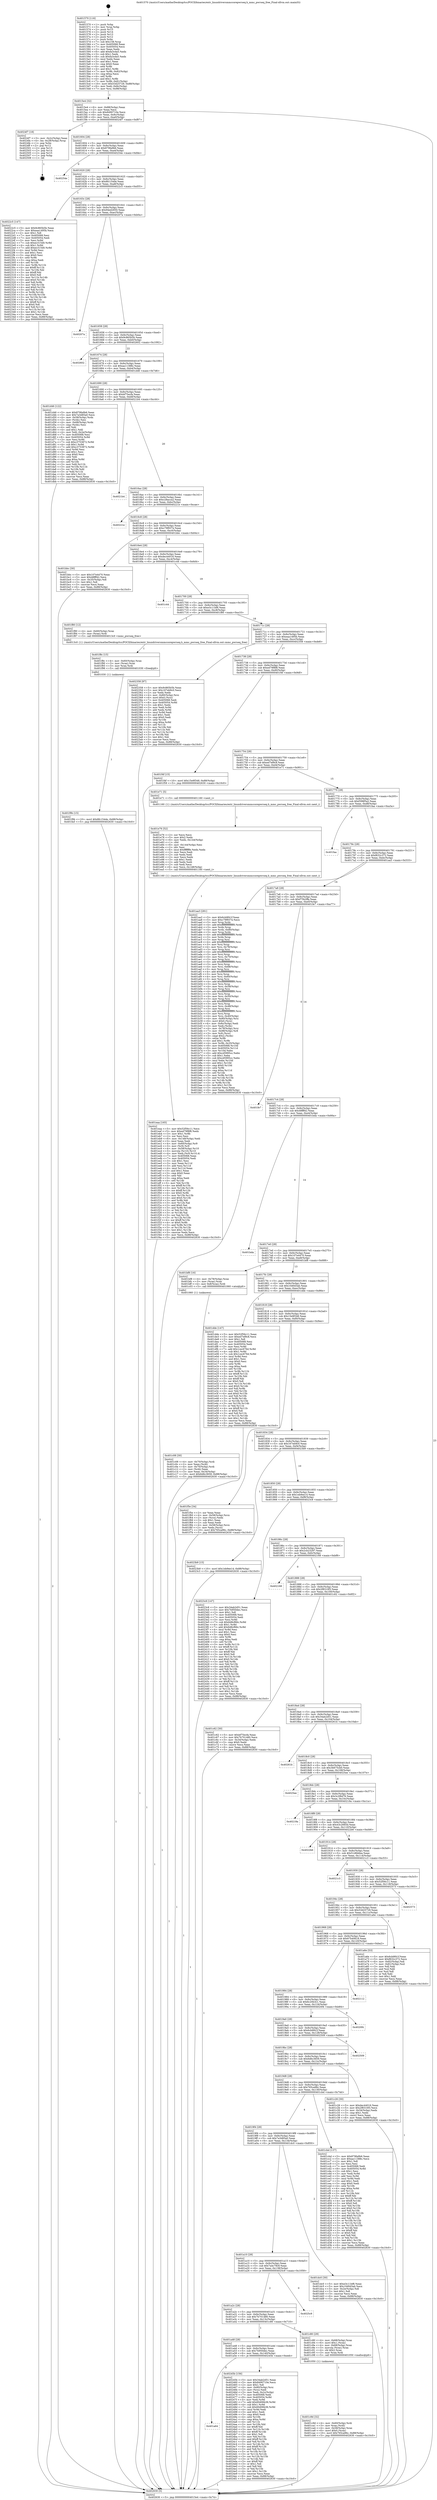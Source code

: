 digraph "0x401570" {
  label = "0x401570 (/mnt/c/Users/mathe/Desktop/tcc/POCII/binaries/extr_linuxdriversmmccorepwrseq.h_mmc_pwrseq_free_Final-ollvm.out::main(0))"
  labelloc = "t"
  node[shape=record]

  Entry [label="",width=0.3,height=0.3,shape=circle,fillcolor=black,style=filled]
  "0x4015e4" [label="{
     0x4015e4 [32]\l
     | [instrs]\l
     &nbsp;&nbsp;0x4015e4 \<+6\>: mov -0x88(%rbp),%eax\l
     &nbsp;&nbsp;0x4015ea \<+2\>: mov %eax,%ecx\l
     &nbsp;&nbsp;0x4015ec \<+6\>: sub $0x8490710e,%ecx\l
     &nbsp;&nbsp;0x4015f2 \<+6\>: mov %eax,-0x9c(%rbp)\l
     &nbsp;&nbsp;0x4015f8 \<+6\>: mov %ecx,-0xa0(%rbp)\l
     &nbsp;&nbsp;0x4015fe \<+6\>: je 00000000004024f7 \<main+0xf87\>\l
  }"]
  "0x4024f7" [label="{
     0x4024f7 [18]\l
     | [instrs]\l
     &nbsp;&nbsp;0x4024f7 \<+3\>: mov -0x2c(%rbp),%eax\l
     &nbsp;&nbsp;0x4024fa \<+4\>: lea -0x28(%rbp),%rsp\l
     &nbsp;&nbsp;0x4024fe \<+1\>: pop %rbx\l
     &nbsp;&nbsp;0x4024ff \<+2\>: pop %r12\l
     &nbsp;&nbsp;0x402501 \<+2\>: pop %r13\l
     &nbsp;&nbsp;0x402503 \<+2\>: pop %r14\l
     &nbsp;&nbsp;0x402505 \<+2\>: pop %r15\l
     &nbsp;&nbsp;0x402507 \<+1\>: pop %rbp\l
     &nbsp;&nbsp;0x402508 \<+1\>: ret\l
  }"]
  "0x401604" [label="{
     0x401604 [28]\l
     | [instrs]\l
     &nbsp;&nbsp;0x401604 \<+5\>: jmp 0000000000401609 \<main+0x99\>\l
     &nbsp;&nbsp;0x401609 \<+6\>: mov -0x9c(%rbp),%eax\l
     &nbsp;&nbsp;0x40160f \<+5\>: sub $0x879fa9b6,%eax\l
     &nbsp;&nbsp;0x401614 \<+6\>: mov %eax,-0xa4(%rbp)\l
     &nbsp;&nbsp;0x40161a \<+6\>: je 000000000040254e \<main+0xfde\>\l
  }"]
  Exit [label="",width=0.3,height=0.3,shape=circle,fillcolor=black,style=filled,peripheries=2]
  "0x40254e" [label="{
     0x40254e\l
  }", style=dashed]
  "0x401620" [label="{
     0x401620 [28]\l
     | [instrs]\l
     &nbsp;&nbsp;0x401620 \<+5\>: jmp 0000000000401625 \<main+0xb5\>\l
     &nbsp;&nbsp;0x401625 \<+6\>: mov -0x9c(%rbp),%eax\l
     &nbsp;&nbsp;0x40162b \<+5\>: sub $0x8fc154de,%eax\l
     &nbsp;&nbsp;0x401630 \<+6\>: mov %eax,-0xa8(%rbp)\l
     &nbsp;&nbsp;0x401636 \<+6\>: je 00000000004022c5 \<main+0xd55\>\l
  }"]
  "0x401a64" [label="{
     0x401a64\l
  }", style=dashed]
  "0x4022c5" [label="{
     0x4022c5 [147]\l
     | [instrs]\l
     &nbsp;&nbsp;0x4022c5 \<+5\>: mov $0x9c865b5b,%eax\l
     &nbsp;&nbsp;0x4022ca \<+5\>: mov $0xeaa1495b,%ecx\l
     &nbsp;&nbsp;0x4022cf \<+2\>: mov $0x1,%dl\l
     &nbsp;&nbsp;0x4022d1 \<+7\>: mov 0x405068,%esi\l
     &nbsp;&nbsp;0x4022d8 \<+7\>: mov 0x405054,%edi\l
     &nbsp;&nbsp;0x4022df \<+3\>: mov %esi,%r8d\l
     &nbsp;&nbsp;0x4022e2 \<+7\>: sub $0xec315d0,%r8d\l
     &nbsp;&nbsp;0x4022e9 \<+4\>: sub $0x1,%r8d\l
     &nbsp;&nbsp;0x4022ed \<+7\>: add $0xec315d0,%r8d\l
     &nbsp;&nbsp;0x4022f4 \<+4\>: imul %r8d,%esi\l
     &nbsp;&nbsp;0x4022f8 \<+3\>: and $0x1,%esi\l
     &nbsp;&nbsp;0x4022fb \<+3\>: cmp $0x0,%esi\l
     &nbsp;&nbsp;0x4022fe \<+4\>: sete %r9b\l
     &nbsp;&nbsp;0x402302 \<+3\>: cmp $0xa,%edi\l
     &nbsp;&nbsp;0x402305 \<+4\>: setl %r10b\l
     &nbsp;&nbsp;0x402309 \<+3\>: mov %r9b,%r11b\l
     &nbsp;&nbsp;0x40230c \<+4\>: xor $0xff,%r11b\l
     &nbsp;&nbsp;0x402310 \<+3\>: mov %r10b,%bl\l
     &nbsp;&nbsp;0x402313 \<+3\>: xor $0xff,%bl\l
     &nbsp;&nbsp;0x402316 \<+3\>: xor $0x0,%dl\l
     &nbsp;&nbsp;0x402319 \<+3\>: mov %r11b,%r14b\l
     &nbsp;&nbsp;0x40231c \<+4\>: and $0x0,%r14b\l
     &nbsp;&nbsp;0x402320 \<+3\>: and %dl,%r9b\l
     &nbsp;&nbsp;0x402323 \<+3\>: mov %bl,%r15b\l
     &nbsp;&nbsp;0x402326 \<+4\>: and $0x0,%r15b\l
     &nbsp;&nbsp;0x40232a \<+3\>: and %dl,%r10b\l
     &nbsp;&nbsp;0x40232d \<+3\>: or %r9b,%r14b\l
     &nbsp;&nbsp;0x402330 \<+3\>: or %r10b,%r15b\l
     &nbsp;&nbsp;0x402333 \<+3\>: xor %r15b,%r14b\l
     &nbsp;&nbsp;0x402336 \<+3\>: or %bl,%r11b\l
     &nbsp;&nbsp;0x402339 \<+4\>: xor $0xff,%r11b\l
     &nbsp;&nbsp;0x40233d \<+3\>: or $0x0,%dl\l
     &nbsp;&nbsp;0x402340 \<+3\>: and %dl,%r11b\l
     &nbsp;&nbsp;0x402343 \<+3\>: or %r11b,%r14b\l
     &nbsp;&nbsp;0x402346 \<+4\>: test $0x1,%r14b\l
     &nbsp;&nbsp;0x40234a \<+3\>: cmovne %ecx,%eax\l
     &nbsp;&nbsp;0x40234d \<+6\>: mov %eax,-0x88(%rbp)\l
     &nbsp;&nbsp;0x402353 \<+5\>: jmp 0000000000402630 \<main+0x10c0\>\l
  }"]
  "0x40163c" [label="{
     0x40163c [28]\l
     | [instrs]\l
     &nbsp;&nbsp;0x40163c \<+5\>: jmp 0000000000401641 \<main+0xd1\>\l
     &nbsp;&nbsp;0x401641 \<+6\>: mov -0x9c(%rbp),%eax\l
     &nbsp;&nbsp;0x401647 \<+5\>: sub $0x94ed2650,%eax\l
     &nbsp;&nbsp;0x40164c \<+6\>: mov %eax,-0xac(%rbp)\l
     &nbsp;&nbsp;0x401652 \<+6\>: je 000000000040207a \<main+0xb0a\>\l
  }"]
  "0x40245b" [label="{
     0x40245b [156]\l
     | [instrs]\l
     &nbsp;&nbsp;0x40245b \<+5\>: mov $0x34ab2d51,%eax\l
     &nbsp;&nbsp;0x402460 \<+5\>: mov $0x8490710e,%ecx\l
     &nbsp;&nbsp;0x402465 \<+2\>: mov $0x1,%dl\l
     &nbsp;&nbsp;0x402467 \<+4\>: mov -0x80(%rbp),%rsi\l
     &nbsp;&nbsp;0x40246b \<+2\>: mov (%rsi),%edi\l
     &nbsp;&nbsp;0x40246d \<+3\>: mov %edi,-0x2c(%rbp)\l
     &nbsp;&nbsp;0x402470 \<+7\>: mov 0x405068,%edi\l
     &nbsp;&nbsp;0x402477 \<+8\>: mov 0x405054,%r8d\l
     &nbsp;&nbsp;0x40247f \<+3\>: mov %edi,%r9d\l
     &nbsp;&nbsp;0x402482 \<+7\>: add $0x60d06b36,%r9d\l
     &nbsp;&nbsp;0x402489 \<+4\>: sub $0x1,%r9d\l
     &nbsp;&nbsp;0x40248d \<+7\>: sub $0x60d06b36,%r9d\l
     &nbsp;&nbsp;0x402494 \<+4\>: imul %r9d,%edi\l
     &nbsp;&nbsp;0x402498 \<+3\>: and $0x1,%edi\l
     &nbsp;&nbsp;0x40249b \<+3\>: cmp $0x0,%edi\l
     &nbsp;&nbsp;0x40249e \<+4\>: sete %r10b\l
     &nbsp;&nbsp;0x4024a2 \<+4\>: cmp $0xa,%r8d\l
     &nbsp;&nbsp;0x4024a6 \<+4\>: setl %r11b\l
     &nbsp;&nbsp;0x4024aa \<+3\>: mov %r10b,%bl\l
     &nbsp;&nbsp;0x4024ad \<+3\>: xor $0xff,%bl\l
     &nbsp;&nbsp;0x4024b0 \<+3\>: mov %r11b,%r14b\l
     &nbsp;&nbsp;0x4024b3 \<+4\>: xor $0xff,%r14b\l
     &nbsp;&nbsp;0x4024b7 \<+3\>: xor $0x1,%dl\l
     &nbsp;&nbsp;0x4024ba \<+3\>: mov %bl,%r15b\l
     &nbsp;&nbsp;0x4024bd \<+4\>: and $0xff,%r15b\l
     &nbsp;&nbsp;0x4024c1 \<+3\>: and %dl,%r10b\l
     &nbsp;&nbsp;0x4024c4 \<+3\>: mov %r14b,%r12b\l
     &nbsp;&nbsp;0x4024c7 \<+4\>: and $0xff,%r12b\l
     &nbsp;&nbsp;0x4024cb \<+3\>: and %dl,%r11b\l
     &nbsp;&nbsp;0x4024ce \<+3\>: or %r10b,%r15b\l
     &nbsp;&nbsp;0x4024d1 \<+3\>: or %r11b,%r12b\l
     &nbsp;&nbsp;0x4024d4 \<+3\>: xor %r12b,%r15b\l
     &nbsp;&nbsp;0x4024d7 \<+3\>: or %r14b,%bl\l
     &nbsp;&nbsp;0x4024da \<+3\>: xor $0xff,%bl\l
     &nbsp;&nbsp;0x4024dd \<+3\>: or $0x1,%dl\l
     &nbsp;&nbsp;0x4024e0 \<+2\>: and %dl,%bl\l
     &nbsp;&nbsp;0x4024e2 \<+3\>: or %bl,%r15b\l
     &nbsp;&nbsp;0x4024e5 \<+4\>: test $0x1,%r15b\l
     &nbsp;&nbsp;0x4024e9 \<+3\>: cmovne %ecx,%eax\l
     &nbsp;&nbsp;0x4024ec \<+6\>: mov %eax,-0x88(%rbp)\l
     &nbsp;&nbsp;0x4024f2 \<+5\>: jmp 0000000000402630 \<main+0x10c0\>\l
  }"]
  "0x40207a" [label="{
     0x40207a\l
  }", style=dashed]
  "0x401658" [label="{
     0x401658 [28]\l
     | [instrs]\l
     &nbsp;&nbsp;0x401658 \<+5\>: jmp 000000000040165d \<main+0xed\>\l
     &nbsp;&nbsp;0x40165d \<+6\>: mov -0x9c(%rbp),%eax\l
     &nbsp;&nbsp;0x401663 \<+5\>: sub $0x9c865b5b,%eax\l
     &nbsp;&nbsp;0x401668 \<+6\>: mov %eax,-0xb0(%rbp)\l
     &nbsp;&nbsp;0x40166e \<+6\>: je 0000000000402602 \<main+0x1092\>\l
  }"]
  "0x401f9b" [label="{
     0x401f9b [15]\l
     | [instrs]\l
     &nbsp;&nbsp;0x401f9b \<+10\>: movl $0x8fc154de,-0x88(%rbp)\l
     &nbsp;&nbsp;0x401fa5 \<+5\>: jmp 0000000000402630 \<main+0x10c0\>\l
  }"]
  "0x402602" [label="{
     0x402602\l
  }", style=dashed]
  "0x401674" [label="{
     0x401674 [28]\l
     | [instrs]\l
     &nbsp;&nbsp;0x401674 \<+5\>: jmp 0000000000401679 \<main+0x109\>\l
     &nbsp;&nbsp;0x401679 \<+6\>: mov -0x9c(%rbp),%eax\l
     &nbsp;&nbsp;0x40167f \<+5\>: sub $0xaa11388c,%eax\l
     &nbsp;&nbsp;0x401684 \<+6\>: mov %eax,-0xb4(%rbp)\l
     &nbsp;&nbsp;0x40168a \<+6\>: je 0000000000401d46 \<main+0x7d6\>\l
  }"]
  "0x401f8c" [label="{
     0x401f8c [15]\l
     | [instrs]\l
     &nbsp;&nbsp;0x401f8c \<+4\>: mov -0x60(%rbp),%rax\l
     &nbsp;&nbsp;0x401f90 \<+3\>: mov (%rax),%rax\l
     &nbsp;&nbsp;0x401f93 \<+3\>: mov %rax,%rdi\l
     &nbsp;&nbsp;0x401f96 \<+5\>: call 0000000000401030 \<free@plt\>\l
     | [calls]\l
     &nbsp;&nbsp;0x401030 \{1\} (unknown)\l
  }"]
  "0x401d46" [label="{
     0x401d46 [122]\l
     | [instrs]\l
     &nbsp;&nbsp;0x401d46 \<+5\>: mov $0x879fa9b6,%eax\l
     &nbsp;&nbsp;0x401d4b \<+5\>: mov $0x7a3d85a0,%ecx\l
     &nbsp;&nbsp;0x401d50 \<+4\>: mov -0x58(%rbp),%rdx\l
     &nbsp;&nbsp;0x401d54 \<+2\>: mov (%rdx),%esi\l
     &nbsp;&nbsp;0x401d56 \<+4\>: mov -0x68(%rbp),%rdx\l
     &nbsp;&nbsp;0x401d5a \<+2\>: cmp (%rdx),%esi\l
     &nbsp;&nbsp;0x401d5c \<+4\>: setl %dil\l
     &nbsp;&nbsp;0x401d60 \<+4\>: and $0x1,%dil\l
     &nbsp;&nbsp;0x401d64 \<+4\>: mov %dil,-0x2e(%rbp)\l
     &nbsp;&nbsp;0x401d68 \<+7\>: mov 0x405068,%esi\l
     &nbsp;&nbsp;0x401d6f \<+8\>: mov 0x405054,%r8d\l
     &nbsp;&nbsp;0x401d77 \<+3\>: mov %esi,%r9d\l
     &nbsp;&nbsp;0x401d7a \<+7\>: sub $0xc3753872,%r9d\l
     &nbsp;&nbsp;0x401d81 \<+4\>: sub $0x1,%r9d\l
     &nbsp;&nbsp;0x401d85 \<+7\>: add $0xc3753872,%r9d\l
     &nbsp;&nbsp;0x401d8c \<+4\>: imul %r9d,%esi\l
     &nbsp;&nbsp;0x401d90 \<+3\>: and $0x1,%esi\l
     &nbsp;&nbsp;0x401d93 \<+3\>: cmp $0x0,%esi\l
     &nbsp;&nbsp;0x401d96 \<+4\>: sete %dil\l
     &nbsp;&nbsp;0x401d9a \<+4\>: cmp $0xa,%r8d\l
     &nbsp;&nbsp;0x401d9e \<+4\>: setl %r10b\l
     &nbsp;&nbsp;0x401da2 \<+3\>: mov %dil,%r11b\l
     &nbsp;&nbsp;0x401da5 \<+3\>: and %r10b,%r11b\l
     &nbsp;&nbsp;0x401da8 \<+3\>: xor %r10b,%dil\l
     &nbsp;&nbsp;0x401dab \<+3\>: or %dil,%r11b\l
     &nbsp;&nbsp;0x401dae \<+4\>: test $0x1,%r11b\l
     &nbsp;&nbsp;0x401db2 \<+3\>: cmovne %ecx,%eax\l
     &nbsp;&nbsp;0x401db5 \<+6\>: mov %eax,-0x88(%rbp)\l
     &nbsp;&nbsp;0x401dbb \<+5\>: jmp 0000000000402630 \<main+0x10c0\>\l
  }"]
  "0x401690" [label="{
     0x401690 [28]\l
     | [instrs]\l
     &nbsp;&nbsp;0x401690 \<+5\>: jmp 0000000000401695 \<main+0x125\>\l
     &nbsp;&nbsp;0x401695 \<+6\>: mov -0x9c(%rbp),%eax\l
     &nbsp;&nbsp;0x40169b \<+5\>: sub $0xbf75ecfa,%eax\l
     &nbsp;&nbsp;0x4016a0 \<+6\>: mov %eax,-0xb8(%rbp)\l
     &nbsp;&nbsp;0x4016a6 \<+6\>: je 00000000004021b4 \<main+0xc44\>\l
  }"]
  "0x401eaa" [label="{
     0x401eaa [165]\l
     | [instrs]\l
     &nbsp;&nbsp;0x401eaa \<+5\>: mov $0x52f56c11,%ecx\l
     &nbsp;&nbsp;0x401eaf \<+5\>: mov $0xed79f8f8,%edx\l
     &nbsp;&nbsp;0x401eb4 \<+3\>: mov $0x1,%r8b\l
     &nbsp;&nbsp;0x401eb7 \<+2\>: xor %esi,%esi\l
     &nbsp;&nbsp;0x401eb9 \<+6\>: mov -0x148(%rbp),%edi\l
     &nbsp;&nbsp;0x401ebf \<+3\>: imul %eax,%edi\l
     &nbsp;&nbsp;0x401ec2 \<+4\>: mov -0x60(%rbp),%r9\l
     &nbsp;&nbsp;0x401ec6 \<+3\>: mov (%r9),%r9\l
     &nbsp;&nbsp;0x401ec9 \<+4\>: mov -0x58(%rbp),%r10\l
     &nbsp;&nbsp;0x401ecd \<+3\>: movslq (%r10),%r10\l
     &nbsp;&nbsp;0x401ed0 \<+4\>: mov %edi,(%r9,%r10,4)\l
     &nbsp;&nbsp;0x401ed4 \<+7\>: mov 0x405068,%eax\l
     &nbsp;&nbsp;0x401edb \<+7\>: mov 0x405054,%edi\l
     &nbsp;&nbsp;0x401ee2 \<+3\>: sub $0x1,%esi\l
     &nbsp;&nbsp;0x401ee5 \<+3\>: mov %eax,%r11d\l
     &nbsp;&nbsp;0x401ee8 \<+3\>: add %esi,%r11d\l
     &nbsp;&nbsp;0x401eeb \<+4\>: imul %r11d,%eax\l
     &nbsp;&nbsp;0x401eef \<+3\>: and $0x1,%eax\l
     &nbsp;&nbsp;0x401ef2 \<+3\>: cmp $0x0,%eax\l
     &nbsp;&nbsp;0x401ef5 \<+3\>: sete %bl\l
     &nbsp;&nbsp;0x401ef8 \<+3\>: cmp $0xa,%edi\l
     &nbsp;&nbsp;0x401efb \<+4\>: setl %r14b\l
     &nbsp;&nbsp;0x401eff \<+3\>: mov %bl,%r15b\l
     &nbsp;&nbsp;0x401f02 \<+4\>: xor $0xff,%r15b\l
     &nbsp;&nbsp;0x401f06 \<+3\>: mov %r14b,%r12b\l
     &nbsp;&nbsp;0x401f09 \<+4\>: xor $0xff,%r12b\l
     &nbsp;&nbsp;0x401f0d \<+4\>: xor $0x0,%r8b\l
     &nbsp;&nbsp;0x401f11 \<+3\>: mov %r15b,%r13b\l
     &nbsp;&nbsp;0x401f14 \<+4\>: and $0x0,%r13b\l
     &nbsp;&nbsp;0x401f18 \<+3\>: and %r8b,%bl\l
     &nbsp;&nbsp;0x401f1b \<+3\>: mov %r12b,%al\l
     &nbsp;&nbsp;0x401f1e \<+2\>: and $0x0,%al\l
     &nbsp;&nbsp;0x401f20 \<+3\>: and %r8b,%r14b\l
     &nbsp;&nbsp;0x401f23 \<+3\>: or %bl,%r13b\l
     &nbsp;&nbsp;0x401f26 \<+3\>: or %r14b,%al\l
     &nbsp;&nbsp;0x401f29 \<+3\>: xor %al,%r13b\l
     &nbsp;&nbsp;0x401f2c \<+3\>: or %r12b,%r15b\l
     &nbsp;&nbsp;0x401f2f \<+4\>: xor $0xff,%r15b\l
     &nbsp;&nbsp;0x401f33 \<+4\>: or $0x0,%r8b\l
     &nbsp;&nbsp;0x401f37 \<+3\>: and %r8b,%r15b\l
     &nbsp;&nbsp;0x401f3a \<+3\>: or %r15b,%r13b\l
     &nbsp;&nbsp;0x401f3d \<+4\>: test $0x1,%r13b\l
     &nbsp;&nbsp;0x401f41 \<+3\>: cmovne %edx,%ecx\l
     &nbsp;&nbsp;0x401f44 \<+6\>: mov %ecx,-0x88(%rbp)\l
     &nbsp;&nbsp;0x401f4a \<+5\>: jmp 0000000000402630 \<main+0x10c0\>\l
  }"]
  "0x4021b4" [label="{
     0x4021b4\l
  }", style=dashed]
  "0x4016ac" [label="{
     0x4016ac [28]\l
     | [instrs]\l
     &nbsp;&nbsp;0x4016ac \<+5\>: jmp 00000000004016b1 \<main+0x141\>\l
     &nbsp;&nbsp;0x4016b1 \<+6\>: mov -0x9c(%rbp),%eax\l
     &nbsp;&nbsp;0x4016b7 \<+5\>: sub $0xc28acca2,%eax\l
     &nbsp;&nbsp;0x4016bc \<+6\>: mov %eax,-0xbc(%rbp)\l
     &nbsp;&nbsp;0x4016c2 \<+6\>: je 000000000040221e \<main+0xcae\>\l
  }"]
  "0x401e76" [label="{
     0x401e76 [52]\l
     | [instrs]\l
     &nbsp;&nbsp;0x401e76 \<+2\>: xor %ecx,%ecx\l
     &nbsp;&nbsp;0x401e78 \<+5\>: mov $0x2,%edx\l
     &nbsp;&nbsp;0x401e7d \<+6\>: mov %edx,-0x144(%rbp)\l
     &nbsp;&nbsp;0x401e83 \<+1\>: cltd\l
     &nbsp;&nbsp;0x401e84 \<+6\>: mov -0x144(%rbp),%esi\l
     &nbsp;&nbsp;0x401e8a \<+2\>: idiv %esi\l
     &nbsp;&nbsp;0x401e8c \<+6\>: imul $0xfffffffe,%edx,%edx\l
     &nbsp;&nbsp;0x401e92 \<+2\>: mov %ecx,%edi\l
     &nbsp;&nbsp;0x401e94 \<+2\>: sub %edx,%edi\l
     &nbsp;&nbsp;0x401e96 \<+2\>: mov %ecx,%edx\l
     &nbsp;&nbsp;0x401e98 \<+3\>: sub $0x1,%edx\l
     &nbsp;&nbsp;0x401e9b \<+2\>: add %edx,%edi\l
     &nbsp;&nbsp;0x401e9d \<+2\>: sub %edi,%ecx\l
     &nbsp;&nbsp;0x401e9f \<+6\>: mov %ecx,-0x148(%rbp)\l
     &nbsp;&nbsp;0x401ea5 \<+5\>: call 0000000000401160 \<next_i\>\l
     | [calls]\l
     &nbsp;&nbsp;0x401160 \{1\} (/mnt/c/Users/mathe/Desktop/tcc/POCII/binaries/extr_linuxdriversmmccorepwrseq.h_mmc_pwrseq_free_Final-ollvm.out::next_i)\l
  }"]
  "0x40221e" [label="{
     0x40221e\l
  }", style=dashed]
  "0x4016c8" [label="{
     0x4016c8 [28]\l
     | [instrs]\l
     &nbsp;&nbsp;0x4016c8 \<+5\>: jmp 00000000004016cd \<main+0x15d\>\l
     &nbsp;&nbsp;0x4016cd \<+6\>: mov -0x9c(%rbp),%eax\l
     &nbsp;&nbsp;0x4016d3 \<+5\>: sub $0xc79f937e,%eax\l
     &nbsp;&nbsp;0x4016d8 \<+6\>: mov %eax,-0xc0(%rbp)\l
     &nbsp;&nbsp;0x4016de \<+6\>: je 0000000000401bbc \<main+0x64c\>\l
  }"]
  "0x401c9d" [label="{
     0x401c9d [32]\l
     | [instrs]\l
     &nbsp;&nbsp;0x401c9d \<+4\>: mov -0x60(%rbp),%rdi\l
     &nbsp;&nbsp;0x401ca1 \<+3\>: mov %rax,(%rdi)\l
     &nbsp;&nbsp;0x401ca4 \<+4\>: mov -0x58(%rbp),%rax\l
     &nbsp;&nbsp;0x401ca8 \<+6\>: movl $0x0,(%rax)\l
     &nbsp;&nbsp;0x401cae \<+10\>: movl $0x765ca96c,-0x88(%rbp)\l
     &nbsp;&nbsp;0x401cb8 \<+5\>: jmp 0000000000402630 \<main+0x10c0\>\l
  }"]
  "0x401bbc" [label="{
     0x401bbc [30]\l
     | [instrs]\l
     &nbsp;&nbsp;0x401bbc \<+5\>: mov $0x107e4470,%eax\l
     &nbsp;&nbsp;0x401bc1 \<+5\>: mov $0x48fff42,%ecx\l
     &nbsp;&nbsp;0x401bc6 \<+3\>: mov -0x35(%rbp),%dl\l
     &nbsp;&nbsp;0x401bc9 \<+3\>: test $0x1,%dl\l
     &nbsp;&nbsp;0x401bcc \<+3\>: cmovne %ecx,%eax\l
     &nbsp;&nbsp;0x401bcf \<+6\>: mov %eax,-0x88(%rbp)\l
     &nbsp;&nbsp;0x401bd5 \<+5\>: jmp 0000000000402630 \<main+0x10c0\>\l
  }"]
  "0x4016e4" [label="{
     0x4016e4 [28]\l
     | [instrs]\l
     &nbsp;&nbsp;0x4016e4 \<+5\>: jmp 00000000004016e9 \<main+0x179\>\l
     &nbsp;&nbsp;0x4016e9 \<+6\>: mov -0x9c(%rbp),%eax\l
     &nbsp;&nbsp;0x4016ef \<+5\>: sub $0xdec44016,%eax\l
     &nbsp;&nbsp;0x4016f4 \<+6\>: mov %eax,-0xc4(%rbp)\l
     &nbsp;&nbsp;0x4016fa \<+6\>: je 0000000000401c44 \<main+0x6d4\>\l
  }"]
  "0x401a48" [label="{
     0x401a48 [28]\l
     | [instrs]\l
     &nbsp;&nbsp;0x401a48 \<+5\>: jmp 0000000000401a4d \<main+0x4dd\>\l
     &nbsp;&nbsp;0x401a4d \<+6\>: mov -0x9c(%rbp),%eax\l
     &nbsp;&nbsp;0x401a53 \<+5\>: sub $0x7b950dec,%eax\l
     &nbsp;&nbsp;0x401a58 \<+6\>: mov %eax,-0x140(%rbp)\l
     &nbsp;&nbsp;0x401a5e \<+6\>: je 000000000040245b \<main+0xeeb\>\l
  }"]
  "0x401c44" [label="{
     0x401c44\l
  }", style=dashed]
  "0x401700" [label="{
     0x401700 [28]\l
     | [instrs]\l
     &nbsp;&nbsp;0x401700 \<+5\>: jmp 0000000000401705 \<main+0x195\>\l
     &nbsp;&nbsp;0x401705 \<+6\>: mov -0x9c(%rbp),%eax\l
     &nbsp;&nbsp;0x40170b \<+5\>: sub $0xe3c11bf6,%eax\l
     &nbsp;&nbsp;0x401710 \<+6\>: mov %eax,-0xc8(%rbp)\l
     &nbsp;&nbsp;0x401716 \<+6\>: je 0000000000401f80 \<main+0xa10\>\l
  }"]
  "0x401c80" [label="{
     0x401c80 [29]\l
     | [instrs]\l
     &nbsp;&nbsp;0x401c80 \<+4\>: mov -0x68(%rbp),%rax\l
     &nbsp;&nbsp;0x401c84 \<+6\>: movl $0x1,(%rax)\l
     &nbsp;&nbsp;0x401c8a \<+4\>: mov -0x68(%rbp),%rax\l
     &nbsp;&nbsp;0x401c8e \<+3\>: movslq (%rax),%rax\l
     &nbsp;&nbsp;0x401c91 \<+4\>: shl $0x2,%rax\l
     &nbsp;&nbsp;0x401c95 \<+3\>: mov %rax,%rdi\l
     &nbsp;&nbsp;0x401c98 \<+5\>: call 0000000000401050 \<malloc@plt\>\l
     | [calls]\l
     &nbsp;&nbsp;0x401050 \{1\} (unknown)\l
  }"]
  "0x401f80" [label="{
     0x401f80 [12]\l
     | [instrs]\l
     &nbsp;&nbsp;0x401f80 \<+4\>: mov -0x60(%rbp),%rax\l
     &nbsp;&nbsp;0x401f84 \<+3\>: mov (%rax),%rdi\l
     &nbsp;&nbsp;0x401f87 \<+5\>: call 00000000004013c0 \<mmc_pwrseq_free\>\l
     | [calls]\l
     &nbsp;&nbsp;0x4013c0 \{1\} (/mnt/c/Users/mathe/Desktop/tcc/POCII/binaries/extr_linuxdriversmmccorepwrseq.h_mmc_pwrseq_free_Final-ollvm.out::mmc_pwrseq_free)\l
  }"]
  "0x40171c" [label="{
     0x40171c [28]\l
     | [instrs]\l
     &nbsp;&nbsp;0x40171c \<+5\>: jmp 0000000000401721 \<main+0x1b1\>\l
     &nbsp;&nbsp;0x401721 \<+6\>: mov -0x9c(%rbp),%eax\l
     &nbsp;&nbsp;0x401727 \<+5\>: sub $0xeaa1495b,%eax\l
     &nbsp;&nbsp;0x40172c \<+6\>: mov %eax,-0xcc(%rbp)\l
     &nbsp;&nbsp;0x401732 \<+6\>: je 0000000000402358 \<main+0xde8\>\l
  }"]
  "0x401a2c" [label="{
     0x401a2c [28]\l
     | [instrs]\l
     &nbsp;&nbsp;0x401a2c \<+5\>: jmp 0000000000401a31 \<main+0x4c1\>\l
     &nbsp;&nbsp;0x401a31 \<+6\>: mov -0x9c(%rbp),%eax\l
     &nbsp;&nbsp;0x401a37 \<+5\>: sub $0x7b701480,%eax\l
     &nbsp;&nbsp;0x401a3c \<+6\>: mov %eax,-0x13c(%rbp)\l
     &nbsp;&nbsp;0x401a42 \<+6\>: je 0000000000401c80 \<main+0x710\>\l
  }"]
  "0x402358" [label="{
     0x402358 [97]\l
     | [instrs]\l
     &nbsp;&nbsp;0x402358 \<+5\>: mov $0x9c865b5b,%eax\l
     &nbsp;&nbsp;0x40235d \<+5\>: mov $0x167eb9c0,%ecx\l
     &nbsp;&nbsp;0x402362 \<+2\>: xor %edx,%edx\l
     &nbsp;&nbsp;0x402364 \<+4\>: mov -0x80(%rbp),%rsi\l
     &nbsp;&nbsp;0x402368 \<+6\>: movl $0x0,(%rsi)\l
     &nbsp;&nbsp;0x40236e \<+7\>: mov 0x405068,%edi\l
     &nbsp;&nbsp;0x402375 \<+8\>: mov 0x405054,%r8d\l
     &nbsp;&nbsp;0x40237d \<+3\>: sub $0x1,%edx\l
     &nbsp;&nbsp;0x402380 \<+3\>: mov %edi,%r9d\l
     &nbsp;&nbsp;0x402383 \<+3\>: add %edx,%r9d\l
     &nbsp;&nbsp;0x402386 \<+4\>: imul %r9d,%edi\l
     &nbsp;&nbsp;0x40238a \<+3\>: and $0x1,%edi\l
     &nbsp;&nbsp;0x40238d \<+3\>: cmp $0x0,%edi\l
     &nbsp;&nbsp;0x402390 \<+4\>: sete %r10b\l
     &nbsp;&nbsp;0x402394 \<+4\>: cmp $0xa,%r8d\l
     &nbsp;&nbsp;0x402398 \<+4\>: setl %r11b\l
     &nbsp;&nbsp;0x40239c \<+3\>: mov %r10b,%bl\l
     &nbsp;&nbsp;0x40239f \<+3\>: and %r11b,%bl\l
     &nbsp;&nbsp;0x4023a2 \<+3\>: xor %r11b,%r10b\l
     &nbsp;&nbsp;0x4023a5 \<+3\>: or %r10b,%bl\l
     &nbsp;&nbsp;0x4023a8 \<+3\>: test $0x1,%bl\l
     &nbsp;&nbsp;0x4023ab \<+3\>: cmovne %ecx,%eax\l
     &nbsp;&nbsp;0x4023ae \<+6\>: mov %eax,-0x88(%rbp)\l
     &nbsp;&nbsp;0x4023b4 \<+5\>: jmp 0000000000402630 \<main+0x10c0\>\l
  }"]
  "0x401738" [label="{
     0x401738 [28]\l
     | [instrs]\l
     &nbsp;&nbsp;0x401738 \<+5\>: jmp 000000000040173d \<main+0x1cd\>\l
     &nbsp;&nbsp;0x40173d \<+6\>: mov -0x9c(%rbp),%eax\l
     &nbsp;&nbsp;0x401743 \<+5\>: sub $0xed79f8f8,%eax\l
     &nbsp;&nbsp;0x401748 \<+6\>: mov %eax,-0xd0(%rbp)\l
     &nbsp;&nbsp;0x40174e \<+6\>: je 0000000000401f4f \<main+0x9df\>\l
  }"]
  "0x4025c9" [label="{
     0x4025c9\l
  }", style=dashed]
  "0x401f4f" [label="{
     0x401f4f [15]\l
     | [instrs]\l
     &nbsp;&nbsp;0x401f4f \<+10\>: movl $0x15e9f348,-0x88(%rbp)\l
     &nbsp;&nbsp;0x401f59 \<+5\>: jmp 0000000000402630 \<main+0x10c0\>\l
  }"]
  "0x401754" [label="{
     0x401754 [28]\l
     | [instrs]\l
     &nbsp;&nbsp;0x401754 \<+5\>: jmp 0000000000401759 \<main+0x1e9\>\l
     &nbsp;&nbsp;0x401759 \<+6\>: mov -0x9c(%rbp),%eax\l
     &nbsp;&nbsp;0x40175f \<+5\>: sub $0xed7ef9c8,%eax\l
     &nbsp;&nbsp;0x401764 \<+6\>: mov %eax,-0xd4(%rbp)\l
     &nbsp;&nbsp;0x40176a \<+6\>: je 0000000000401e71 \<main+0x901\>\l
  }"]
  "0x401a10" [label="{
     0x401a10 [28]\l
     | [instrs]\l
     &nbsp;&nbsp;0x401a10 \<+5\>: jmp 0000000000401a15 \<main+0x4a5\>\l
     &nbsp;&nbsp;0x401a15 \<+6\>: mov -0x9c(%rbp),%eax\l
     &nbsp;&nbsp;0x401a1b \<+5\>: sub $0x7a4c79c9,%eax\l
     &nbsp;&nbsp;0x401a20 \<+6\>: mov %eax,-0x138(%rbp)\l
     &nbsp;&nbsp;0x401a26 \<+6\>: je 00000000004025c9 \<main+0x1059\>\l
  }"]
  "0x401e71" [label="{
     0x401e71 [5]\l
     | [instrs]\l
     &nbsp;&nbsp;0x401e71 \<+5\>: call 0000000000401160 \<next_i\>\l
     | [calls]\l
     &nbsp;&nbsp;0x401160 \{1\} (/mnt/c/Users/mathe/Desktop/tcc/POCII/binaries/extr_linuxdriversmmccorepwrseq.h_mmc_pwrseq_free_Final-ollvm.out::next_i)\l
  }"]
  "0x401770" [label="{
     0x401770 [28]\l
     | [instrs]\l
     &nbsp;&nbsp;0x401770 \<+5\>: jmp 0000000000401775 \<main+0x205\>\l
     &nbsp;&nbsp;0x401775 \<+6\>: mov -0x9c(%rbp),%eax\l
     &nbsp;&nbsp;0x40177b \<+5\>: sub $0xf398f5a2,%eax\l
     &nbsp;&nbsp;0x401780 \<+6\>: mov %eax,-0xd8(%rbp)\l
     &nbsp;&nbsp;0x401786 \<+6\>: je 0000000000401faa \<main+0xa3a\>\l
  }"]
  "0x401dc0" [label="{
     0x401dc0 [30]\l
     | [instrs]\l
     &nbsp;&nbsp;0x401dc0 \<+5\>: mov $0xe3c11bf6,%eax\l
     &nbsp;&nbsp;0x401dc5 \<+5\>: mov $0x10d0d3ab,%ecx\l
     &nbsp;&nbsp;0x401dca \<+3\>: mov -0x2e(%rbp),%dl\l
     &nbsp;&nbsp;0x401dcd \<+3\>: test $0x1,%dl\l
     &nbsp;&nbsp;0x401dd0 \<+3\>: cmovne %ecx,%eax\l
     &nbsp;&nbsp;0x401dd3 \<+6\>: mov %eax,-0x88(%rbp)\l
     &nbsp;&nbsp;0x401dd9 \<+5\>: jmp 0000000000402630 \<main+0x10c0\>\l
  }"]
  "0x401faa" [label="{
     0x401faa\l
  }", style=dashed]
  "0x40178c" [label="{
     0x40178c [28]\l
     | [instrs]\l
     &nbsp;&nbsp;0x40178c \<+5\>: jmp 0000000000401791 \<main+0x221\>\l
     &nbsp;&nbsp;0x401791 \<+6\>: mov -0x9c(%rbp),%eax\l
     &nbsp;&nbsp;0x401797 \<+5\>: sub $0xf632c372,%eax\l
     &nbsp;&nbsp;0x40179c \<+6\>: mov %eax,-0xdc(%rbp)\l
     &nbsp;&nbsp;0x4017a2 \<+6\>: je 0000000000401aa3 \<main+0x533\>\l
  }"]
  "0x4019f4" [label="{
     0x4019f4 [28]\l
     | [instrs]\l
     &nbsp;&nbsp;0x4019f4 \<+5\>: jmp 00000000004019f9 \<main+0x489\>\l
     &nbsp;&nbsp;0x4019f9 \<+6\>: mov -0x9c(%rbp),%eax\l
     &nbsp;&nbsp;0x4019ff \<+5\>: sub $0x7a3d85a0,%eax\l
     &nbsp;&nbsp;0x401a04 \<+6\>: mov %eax,-0x134(%rbp)\l
     &nbsp;&nbsp;0x401a0a \<+6\>: je 0000000000401dc0 \<main+0x850\>\l
  }"]
  "0x401aa3" [label="{
     0x401aa3 [281]\l
     | [instrs]\l
     &nbsp;&nbsp;0x401aa3 \<+5\>: mov $0x6cb9f41f,%eax\l
     &nbsp;&nbsp;0x401aa8 \<+5\>: mov $0xc79f937e,%ecx\l
     &nbsp;&nbsp;0x401aad \<+3\>: mov %rsp,%rdx\l
     &nbsp;&nbsp;0x401ab0 \<+4\>: add $0xfffffffffffffff0,%rdx\l
     &nbsp;&nbsp;0x401ab4 \<+3\>: mov %rdx,%rsp\l
     &nbsp;&nbsp;0x401ab7 \<+4\>: mov %rdx,-0x80(%rbp)\l
     &nbsp;&nbsp;0x401abb \<+3\>: mov %rsp,%rdx\l
     &nbsp;&nbsp;0x401abe \<+4\>: add $0xfffffffffffffff0,%rdx\l
     &nbsp;&nbsp;0x401ac2 \<+3\>: mov %rdx,%rsp\l
     &nbsp;&nbsp;0x401ac5 \<+3\>: mov %rsp,%rsi\l
     &nbsp;&nbsp;0x401ac8 \<+4\>: add $0xfffffffffffffff0,%rsi\l
     &nbsp;&nbsp;0x401acc \<+3\>: mov %rsi,%rsp\l
     &nbsp;&nbsp;0x401acf \<+4\>: mov %rsi,-0x78(%rbp)\l
     &nbsp;&nbsp;0x401ad3 \<+3\>: mov %rsp,%rsi\l
     &nbsp;&nbsp;0x401ad6 \<+4\>: add $0xfffffffffffffff0,%rsi\l
     &nbsp;&nbsp;0x401ada \<+3\>: mov %rsi,%rsp\l
     &nbsp;&nbsp;0x401add \<+4\>: mov %rsi,-0x70(%rbp)\l
     &nbsp;&nbsp;0x401ae1 \<+3\>: mov %rsp,%rsi\l
     &nbsp;&nbsp;0x401ae4 \<+4\>: add $0xfffffffffffffff0,%rsi\l
     &nbsp;&nbsp;0x401ae8 \<+3\>: mov %rsi,%rsp\l
     &nbsp;&nbsp;0x401aeb \<+4\>: mov %rsi,-0x68(%rbp)\l
     &nbsp;&nbsp;0x401aef \<+3\>: mov %rsp,%rsi\l
     &nbsp;&nbsp;0x401af2 \<+4\>: add $0xfffffffffffffff0,%rsi\l
     &nbsp;&nbsp;0x401af6 \<+3\>: mov %rsi,%rsp\l
     &nbsp;&nbsp;0x401af9 \<+4\>: mov %rsi,-0x60(%rbp)\l
     &nbsp;&nbsp;0x401afd \<+3\>: mov %rsp,%rsi\l
     &nbsp;&nbsp;0x401b00 \<+4\>: add $0xfffffffffffffff0,%rsi\l
     &nbsp;&nbsp;0x401b04 \<+3\>: mov %rsi,%rsp\l
     &nbsp;&nbsp;0x401b07 \<+4\>: mov %rsi,-0x58(%rbp)\l
     &nbsp;&nbsp;0x401b0b \<+3\>: mov %rsp,%rsi\l
     &nbsp;&nbsp;0x401b0e \<+4\>: add $0xfffffffffffffff0,%rsi\l
     &nbsp;&nbsp;0x401b12 \<+3\>: mov %rsi,%rsp\l
     &nbsp;&nbsp;0x401b15 \<+4\>: mov %rsi,-0x50(%rbp)\l
     &nbsp;&nbsp;0x401b19 \<+3\>: mov %rsp,%rsi\l
     &nbsp;&nbsp;0x401b1c \<+4\>: add $0xfffffffffffffff0,%rsi\l
     &nbsp;&nbsp;0x401b20 \<+3\>: mov %rsi,%rsp\l
     &nbsp;&nbsp;0x401b23 \<+4\>: mov %rsi,-0x48(%rbp)\l
     &nbsp;&nbsp;0x401b27 \<+3\>: mov %rsp,%rsi\l
     &nbsp;&nbsp;0x401b2a \<+4\>: add $0xfffffffffffffff0,%rsi\l
     &nbsp;&nbsp;0x401b2e \<+3\>: mov %rsi,%rsp\l
     &nbsp;&nbsp;0x401b31 \<+4\>: mov %rsi,-0x40(%rbp)\l
     &nbsp;&nbsp;0x401b35 \<+4\>: mov -0x80(%rbp),%rsi\l
     &nbsp;&nbsp;0x401b39 \<+6\>: movl $0x0,(%rsi)\l
     &nbsp;&nbsp;0x401b3f \<+6\>: mov -0x8c(%rbp),%edi\l
     &nbsp;&nbsp;0x401b45 \<+2\>: mov %edi,(%rdx)\l
     &nbsp;&nbsp;0x401b47 \<+4\>: mov -0x78(%rbp),%rsi\l
     &nbsp;&nbsp;0x401b4b \<+7\>: mov -0x98(%rbp),%r8\l
     &nbsp;&nbsp;0x401b52 \<+3\>: mov %r8,(%rsi)\l
     &nbsp;&nbsp;0x401b55 \<+3\>: cmpl $0x2,(%rdx)\l
     &nbsp;&nbsp;0x401b58 \<+4\>: setne %r9b\l
     &nbsp;&nbsp;0x401b5c \<+4\>: and $0x1,%r9b\l
     &nbsp;&nbsp;0x401b60 \<+4\>: mov %r9b,-0x35(%rbp)\l
     &nbsp;&nbsp;0x401b64 \<+8\>: mov 0x405068,%r10d\l
     &nbsp;&nbsp;0x401b6c \<+8\>: mov 0x405054,%r11d\l
     &nbsp;&nbsp;0x401b74 \<+3\>: mov %r10d,%ebx\l
     &nbsp;&nbsp;0x401b77 \<+6\>: add $0xcd5995cc,%ebx\l
     &nbsp;&nbsp;0x401b7d \<+3\>: sub $0x1,%ebx\l
     &nbsp;&nbsp;0x401b80 \<+6\>: sub $0xcd5995cc,%ebx\l
     &nbsp;&nbsp;0x401b86 \<+4\>: imul %ebx,%r10d\l
     &nbsp;&nbsp;0x401b8a \<+4\>: and $0x1,%r10d\l
     &nbsp;&nbsp;0x401b8e \<+4\>: cmp $0x0,%r10d\l
     &nbsp;&nbsp;0x401b92 \<+4\>: sete %r9b\l
     &nbsp;&nbsp;0x401b96 \<+4\>: cmp $0xa,%r11d\l
     &nbsp;&nbsp;0x401b9a \<+4\>: setl %r14b\l
     &nbsp;&nbsp;0x401b9e \<+3\>: mov %r9b,%r15b\l
     &nbsp;&nbsp;0x401ba1 \<+3\>: and %r14b,%r15b\l
     &nbsp;&nbsp;0x401ba4 \<+3\>: xor %r14b,%r9b\l
     &nbsp;&nbsp;0x401ba7 \<+3\>: or %r9b,%r15b\l
     &nbsp;&nbsp;0x401baa \<+4\>: test $0x1,%r15b\l
     &nbsp;&nbsp;0x401bae \<+3\>: cmovne %ecx,%eax\l
     &nbsp;&nbsp;0x401bb1 \<+6\>: mov %eax,-0x88(%rbp)\l
     &nbsp;&nbsp;0x401bb7 \<+5\>: jmp 0000000000402630 \<main+0x10c0\>\l
  }"]
  "0x4017a8" [label="{
     0x4017a8 [28]\l
     | [instrs]\l
     &nbsp;&nbsp;0x4017a8 \<+5\>: jmp 00000000004017ad \<main+0x23d\>\l
     &nbsp;&nbsp;0x4017ad \<+6\>: mov -0x9c(%rbp),%eax\l
     &nbsp;&nbsp;0x4017b3 \<+5\>: sub $0xf75b2ffa,%eax\l
     &nbsp;&nbsp;0x4017b8 \<+6\>: mov %eax,-0xe0(%rbp)\l
     &nbsp;&nbsp;0x4017be \<+6\>: je 0000000000401fe7 \<main+0xa77\>\l
  }"]
  "0x401cbd" [label="{
     0x401cbd [137]\l
     | [instrs]\l
     &nbsp;&nbsp;0x401cbd \<+5\>: mov $0x879fa9b6,%eax\l
     &nbsp;&nbsp;0x401cc2 \<+5\>: mov $0xaa11388c,%ecx\l
     &nbsp;&nbsp;0x401cc7 \<+2\>: mov $0x1,%dl\l
     &nbsp;&nbsp;0x401cc9 \<+2\>: xor %esi,%esi\l
     &nbsp;&nbsp;0x401ccb \<+7\>: mov 0x405068,%edi\l
     &nbsp;&nbsp;0x401cd2 \<+8\>: mov 0x405054,%r8d\l
     &nbsp;&nbsp;0x401cda \<+3\>: sub $0x1,%esi\l
     &nbsp;&nbsp;0x401cdd \<+3\>: mov %edi,%r9d\l
     &nbsp;&nbsp;0x401ce0 \<+3\>: add %esi,%r9d\l
     &nbsp;&nbsp;0x401ce3 \<+4\>: imul %r9d,%edi\l
     &nbsp;&nbsp;0x401ce7 \<+3\>: and $0x1,%edi\l
     &nbsp;&nbsp;0x401cea \<+3\>: cmp $0x0,%edi\l
     &nbsp;&nbsp;0x401ced \<+4\>: sete %r10b\l
     &nbsp;&nbsp;0x401cf1 \<+4\>: cmp $0xa,%r8d\l
     &nbsp;&nbsp;0x401cf5 \<+4\>: setl %r11b\l
     &nbsp;&nbsp;0x401cf9 \<+3\>: mov %r10b,%bl\l
     &nbsp;&nbsp;0x401cfc \<+3\>: xor $0xff,%bl\l
     &nbsp;&nbsp;0x401cff \<+3\>: mov %r11b,%r14b\l
     &nbsp;&nbsp;0x401d02 \<+4\>: xor $0xff,%r14b\l
     &nbsp;&nbsp;0x401d06 \<+3\>: xor $0x0,%dl\l
     &nbsp;&nbsp;0x401d09 \<+3\>: mov %bl,%r15b\l
     &nbsp;&nbsp;0x401d0c \<+4\>: and $0x0,%r15b\l
     &nbsp;&nbsp;0x401d10 \<+3\>: and %dl,%r10b\l
     &nbsp;&nbsp;0x401d13 \<+3\>: mov %r14b,%r12b\l
     &nbsp;&nbsp;0x401d16 \<+4\>: and $0x0,%r12b\l
     &nbsp;&nbsp;0x401d1a \<+3\>: and %dl,%r11b\l
     &nbsp;&nbsp;0x401d1d \<+3\>: or %r10b,%r15b\l
     &nbsp;&nbsp;0x401d20 \<+3\>: or %r11b,%r12b\l
     &nbsp;&nbsp;0x401d23 \<+3\>: xor %r12b,%r15b\l
     &nbsp;&nbsp;0x401d26 \<+3\>: or %r14b,%bl\l
     &nbsp;&nbsp;0x401d29 \<+3\>: xor $0xff,%bl\l
     &nbsp;&nbsp;0x401d2c \<+3\>: or $0x0,%dl\l
     &nbsp;&nbsp;0x401d2f \<+2\>: and %dl,%bl\l
     &nbsp;&nbsp;0x401d31 \<+3\>: or %bl,%r15b\l
     &nbsp;&nbsp;0x401d34 \<+4\>: test $0x1,%r15b\l
     &nbsp;&nbsp;0x401d38 \<+3\>: cmovne %ecx,%eax\l
     &nbsp;&nbsp;0x401d3b \<+6\>: mov %eax,-0x88(%rbp)\l
     &nbsp;&nbsp;0x401d41 \<+5\>: jmp 0000000000402630 \<main+0x10c0\>\l
  }"]
  "0x401fe7" [label="{
     0x401fe7\l
  }", style=dashed]
  "0x4017c4" [label="{
     0x4017c4 [28]\l
     | [instrs]\l
     &nbsp;&nbsp;0x4017c4 \<+5\>: jmp 00000000004017c9 \<main+0x259\>\l
     &nbsp;&nbsp;0x4017c9 \<+6\>: mov -0x9c(%rbp),%eax\l
     &nbsp;&nbsp;0x4017cf \<+5\>: sub $0x48fff42,%eax\l
     &nbsp;&nbsp;0x4017d4 \<+6\>: mov %eax,-0xe4(%rbp)\l
     &nbsp;&nbsp;0x4017da \<+6\>: je 0000000000401bda \<main+0x66a\>\l
  }"]
  "0x4019d8" [label="{
     0x4019d8 [28]\l
     | [instrs]\l
     &nbsp;&nbsp;0x4019d8 \<+5\>: jmp 00000000004019dd \<main+0x46d\>\l
     &nbsp;&nbsp;0x4019dd \<+6\>: mov -0x9c(%rbp),%eax\l
     &nbsp;&nbsp;0x4019e3 \<+5\>: sub $0x765ca96c,%eax\l
     &nbsp;&nbsp;0x4019e8 \<+6\>: mov %eax,-0x130(%rbp)\l
     &nbsp;&nbsp;0x4019ee \<+6\>: je 0000000000401cbd \<main+0x74d\>\l
  }"]
  "0x401bda" [label="{
     0x401bda\l
  }", style=dashed]
  "0x4017e0" [label="{
     0x4017e0 [28]\l
     | [instrs]\l
     &nbsp;&nbsp;0x4017e0 \<+5\>: jmp 00000000004017e5 \<main+0x275\>\l
     &nbsp;&nbsp;0x4017e5 \<+6\>: mov -0x9c(%rbp),%eax\l
     &nbsp;&nbsp;0x4017eb \<+5\>: sub $0x107e4470,%eax\l
     &nbsp;&nbsp;0x4017f0 \<+6\>: mov %eax,-0xe8(%rbp)\l
     &nbsp;&nbsp;0x4017f6 \<+6\>: je 0000000000401bf8 \<main+0x688\>\l
  }"]
  "0x401c26" [label="{
     0x401c26 [30]\l
     | [instrs]\l
     &nbsp;&nbsp;0x401c26 \<+5\>: mov $0xdec44016,%eax\l
     &nbsp;&nbsp;0x401c2b \<+5\>: mov $0x2f8310f3,%ecx\l
     &nbsp;&nbsp;0x401c30 \<+3\>: mov -0x34(%rbp),%edx\l
     &nbsp;&nbsp;0x401c33 \<+3\>: cmp $0x1,%edx\l
     &nbsp;&nbsp;0x401c36 \<+3\>: cmovl %ecx,%eax\l
     &nbsp;&nbsp;0x401c39 \<+6\>: mov %eax,-0x88(%rbp)\l
     &nbsp;&nbsp;0x401c3f \<+5\>: jmp 0000000000402630 \<main+0x10c0\>\l
  }"]
  "0x401bf8" [label="{
     0x401bf8 [16]\l
     | [instrs]\l
     &nbsp;&nbsp;0x401bf8 \<+4\>: mov -0x78(%rbp),%rax\l
     &nbsp;&nbsp;0x401bfc \<+3\>: mov (%rax),%rax\l
     &nbsp;&nbsp;0x401bff \<+4\>: mov 0x8(%rax),%rdi\l
     &nbsp;&nbsp;0x401c03 \<+5\>: call 0000000000401060 \<atoi@plt\>\l
     | [calls]\l
     &nbsp;&nbsp;0x401060 \{1\} (unknown)\l
  }"]
  "0x4017fc" [label="{
     0x4017fc [28]\l
     | [instrs]\l
     &nbsp;&nbsp;0x4017fc \<+5\>: jmp 0000000000401801 \<main+0x291\>\l
     &nbsp;&nbsp;0x401801 \<+6\>: mov -0x9c(%rbp),%eax\l
     &nbsp;&nbsp;0x401807 \<+5\>: sub $0x10d0d3ab,%eax\l
     &nbsp;&nbsp;0x40180c \<+6\>: mov %eax,-0xec(%rbp)\l
     &nbsp;&nbsp;0x401812 \<+6\>: je 0000000000401dde \<main+0x86e\>\l
  }"]
  "0x4019bc" [label="{
     0x4019bc [28]\l
     | [instrs]\l
     &nbsp;&nbsp;0x4019bc \<+5\>: jmp 00000000004019c1 \<main+0x451\>\l
     &nbsp;&nbsp;0x4019c1 \<+6\>: mov -0x9c(%rbp),%eax\l
     &nbsp;&nbsp;0x4019c7 \<+5\>: sub $0x6d6c3659,%eax\l
     &nbsp;&nbsp;0x4019cc \<+6\>: mov %eax,-0x12c(%rbp)\l
     &nbsp;&nbsp;0x4019d2 \<+6\>: je 0000000000401c26 \<main+0x6b6\>\l
  }"]
  "0x401dde" [label="{
     0x401dde [147]\l
     | [instrs]\l
     &nbsp;&nbsp;0x401dde \<+5\>: mov $0x52f56c11,%eax\l
     &nbsp;&nbsp;0x401de3 \<+5\>: mov $0xed7ef9c8,%ecx\l
     &nbsp;&nbsp;0x401de8 \<+2\>: mov $0x1,%dl\l
     &nbsp;&nbsp;0x401dea \<+7\>: mov 0x405068,%esi\l
     &nbsp;&nbsp;0x401df1 \<+7\>: mov 0x405054,%edi\l
     &nbsp;&nbsp;0x401df8 \<+3\>: mov %esi,%r8d\l
     &nbsp;&nbsp;0x401dfb \<+7\>: add $0x1cec676d,%r8d\l
     &nbsp;&nbsp;0x401e02 \<+4\>: sub $0x1,%r8d\l
     &nbsp;&nbsp;0x401e06 \<+7\>: sub $0x1cec676d,%r8d\l
     &nbsp;&nbsp;0x401e0d \<+4\>: imul %r8d,%esi\l
     &nbsp;&nbsp;0x401e11 \<+3\>: and $0x1,%esi\l
     &nbsp;&nbsp;0x401e14 \<+3\>: cmp $0x0,%esi\l
     &nbsp;&nbsp;0x401e17 \<+4\>: sete %r9b\l
     &nbsp;&nbsp;0x401e1b \<+3\>: cmp $0xa,%edi\l
     &nbsp;&nbsp;0x401e1e \<+4\>: setl %r10b\l
     &nbsp;&nbsp;0x401e22 \<+3\>: mov %r9b,%r11b\l
     &nbsp;&nbsp;0x401e25 \<+4\>: xor $0xff,%r11b\l
     &nbsp;&nbsp;0x401e29 \<+3\>: mov %r10b,%bl\l
     &nbsp;&nbsp;0x401e2c \<+3\>: xor $0xff,%bl\l
     &nbsp;&nbsp;0x401e2f \<+3\>: xor $0x0,%dl\l
     &nbsp;&nbsp;0x401e32 \<+3\>: mov %r11b,%r14b\l
     &nbsp;&nbsp;0x401e35 \<+4\>: and $0x0,%r14b\l
     &nbsp;&nbsp;0x401e39 \<+3\>: and %dl,%r9b\l
     &nbsp;&nbsp;0x401e3c \<+3\>: mov %bl,%r15b\l
     &nbsp;&nbsp;0x401e3f \<+4\>: and $0x0,%r15b\l
     &nbsp;&nbsp;0x401e43 \<+3\>: and %dl,%r10b\l
     &nbsp;&nbsp;0x401e46 \<+3\>: or %r9b,%r14b\l
     &nbsp;&nbsp;0x401e49 \<+3\>: or %r10b,%r15b\l
     &nbsp;&nbsp;0x401e4c \<+3\>: xor %r15b,%r14b\l
     &nbsp;&nbsp;0x401e4f \<+3\>: or %bl,%r11b\l
     &nbsp;&nbsp;0x401e52 \<+4\>: xor $0xff,%r11b\l
     &nbsp;&nbsp;0x401e56 \<+3\>: or $0x0,%dl\l
     &nbsp;&nbsp;0x401e59 \<+3\>: and %dl,%r11b\l
     &nbsp;&nbsp;0x401e5c \<+3\>: or %r11b,%r14b\l
     &nbsp;&nbsp;0x401e5f \<+4\>: test $0x1,%r14b\l
     &nbsp;&nbsp;0x401e63 \<+3\>: cmovne %ecx,%eax\l
     &nbsp;&nbsp;0x401e66 \<+6\>: mov %eax,-0x88(%rbp)\l
     &nbsp;&nbsp;0x401e6c \<+5\>: jmp 0000000000402630 \<main+0x10c0\>\l
  }"]
  "0x401818" [label="{
     0x401818 [28]\l
     | [instrs]\l
     &nbsp;&nbsp;0x401818 \<+5\>: jmp 000000000040181d \<main+0x2ad\>\l
     &nbsp;&nbsp;0x40181d \<+6\>: mov -0x9c(%rbp),%eax\l
     &nbsp;&nbsp;0x401823 \<+5\>: sub $0x15e9f348,%eax\l
     &nbsp;&nbsp;0x401828 \<+6\>: mov %eax,-0xf0(%rbp)\l
     &nbsp;&nbsp;0x40182e \<+6\>: je 0000000000401f5e \<main+0x9ee\>\l
  }"]
  "0x402509" [label="{
     0x402509\l
  }", style=dashed]
  "0x401f5e" [label="{
     0x401f5e [34]\l
     | [instrs]\l
     &nbsp;&nbsp;0x401f5e \<+2\>: xor %eax,%eax\l
     &nbsp;&nbsp;0x401f60 \<+4\>: mov -0x58(%rbp),%rcx\l
     &nbsp;&nbsp;0x401f64 \<+2\>: mov (%rcx),%edx\l
     &nbsp;&nbsp;0x401f66 \<+3\>: sub $0x1,%eax\l
     &nbsp;&nbsp;0x401f69 \<+2\>: sub %eax,%edx\l
     &nbsp;&nbsp;0x401f6b \<+4\>: mov -0x58(%rbp),%rcx\l
     &nbsp;&nbsp;0x401f6f \<+2\>: mov %edx,(%rcx)\l
     &nbsp;&nbsp;0x401f71 \<+10\>: movl $0x765ca96c,-0x88(%rbp)\l
     &nbsp;&nbsp;0x401f7b \<+5\>: jmp 0000000000402630 \<main+0x10c0\>\l
  }"]
  "0x401834" [label="{
     0x401834 [28]\l
     | [instrs]\l
     &nbsp;&nbsp;0x401834 \<+5\>: jmp 0000000000401839 \<main+0x2c9\>\l
     &nbsp;&nbsp;0x401839 \<+6\>: mov -0x9c(%rbp),%eax\l
     &nbsp;&nbsp;0x40183f \<+5\>: sub $0x167eb9c0,%eax\l
     &nbsp;&nbsp;0x401844 \<+6\>: mov %eax,-0xf4(%rbp)\l
     &nbsp;&nbsp;0x40184a \<+6\>: je 00000000004023b9 \<main+0xe49\>\l
  }"]
  "0x4019a0" [label="{
     0x4019a0 [28]\l
     | [instrs]\l
     &nbsp;&nbsp;0x4019a0 \<+5\>: jmp 00000000004019a5 \<main+0x435\>\l
     &nbsp;&nbsp;0x4019a5 \<+6\>: mov -0x9c(%rbp),%eax\l
     &nbsp;&nbsp;0x4019ab \<+5\>: sub $0x6cb9f41f,%eax\l
     &nbsp;&nbsp;0x4019b0 \<+6\>: mov %eax,-0x128(%rbp)\l
     &nbsp;&nbsp;0x4019b6 \<+6\>: je 0000000000402509 \<main+0xf99\>\l
  }"]
  "0x4023b9" [label="{
     0x4023b9 [15]\l
     | [instrs]\l
     &nbsp;&nbsp;0x4023b9 \<+10\>: movl $0x1eb9ee14,-0x88(%rbp)\l
     &nbsp;&nbsp;0x4023c3 \<+5\>: jmp 0000000000402630 \<main+0x10c0\>\l
  }"]
  "0x401850" [label="{
     0x401850 [28]\l
     | [instrs]\l
     &nbsp;&nbsp;0x401850 \<+5\>: jmp 0000000000401855 \<main+0x2e5\>\l
     &nbsp;&nbsp;0x401855 \<+6\>: mov -0x9c(%rbp),%eax\l
     &nbsp;&nbsp;0x40185b \<+5\>: sub $0x1eb9ee14,%eax\l
     &nbsp;&nbsp;0x401860 \<+6\>: mov %eax,-0xf8(%rbp)\l
     &nbsp;&nbsp;0x401866 \<+6\>: je 00000000004023c8 \<main+0xe58\>\l
  }"]
  "0x4020f4" [label="{
     0x4020f4\l
  }", style=dashed]
  "0x4023c8" [label="{
     0x4023c8 [147]\l
     | [instrs]\l
     &nbsp;&nbsp;0x4023c8 \<+5\>: mov $0x34ab2d51,%eax\l
     &nbsp;&nbsp;0x4023cd \<+5\>: mov $0x7b950dec,%ecx\l
     &nbsp;&nbsp;0x4023d2 \<+2\>: mov $0x1,%dl\l
     &nbsp;&nbsp;0x4023d4 \<+7\>: mov 0x405068,%esi\l
     &nbsp;&nbsp;0x4023db \<+7\>: mov 0x405054,%edi\l
     &nbsp;&nbsp;0x4023e2 \<+3\>: mov %esi,%r8d\l
     &nbsp;&nbsp;0x4023e5 \<+7\>: sub $0x6d8cf66c,%r8d\l
     &nbsp;&nbsp;0x4023ec \<+4\>: sub $0x1,%r8d\l
     &nbsp;&nbsp;0x4023f0 \<+7\>: add $0x6d8cf66c,%r8d\l
     &nbsp;&nbsp;0x4023f7 \<+4\>: imul %r8d,%esi\l
     &nbsp;&nbsp;0x4023fb \<+3\>: and $0x1,%esi\l
     &nbsp;&nbsp;0x4023fe \<+3\>: cmp $0x0,%esi\l
     &nbsp;&nbsp;0x402401 \<+4\>: sete %r9b\l
     &nbsp;&nbsp;0x402405 \<+3\>: cmp $0xa,%edi\l
     &nbsp;&nbsp;0x402408 \<+4\>: setl %r10b\l
     &nbsp;&nbsp;0x40240c \<+3\>: mov %r9b,%r11b\l
     &nbsp;&nbsp;0x40240f \<+4\>: xor $0xff,%r11b\l
     &nbsp;&nbsp;0x402413 \<+3\>: mov %r10b,%bl\l
     &nbsp;&nbsp;0x402416 \<+3\>: xor $0xff,%bl\l
     &nbsp;&nbsp;0x402419 \<+3\>: xor $0x0,%dl\l
     &nbsp;&nbsp;0x40241c \<+3\>: mov %r11b,%r14b\l
     &nbsp;&nbsp;0x40241f \<+4\>: and $0x0,%r14b\l
     &nbsp;&nbsp;0x402423 \<+3\>: and %dl,%r9b\l
     &nbsp;&nbsp;0x402426 \<+3\>: mov %bl,%r15b\l
     &nbsp;&nbsp;0x402429 \<+4\>: and $0x0,%r15b\l
     &nbsp;&nbsp;0x40242d \<+3\>: and %dl,%r10b\l
     &nbsp;&nbsp;0x402430 \<+3\>: or %r9b,%r14b\l
     &nbsp;&nbsp;0x402433 \<+3\>: or %r10b,%r15b\l
     &nbsp;&nbsp;0x402436 \<+3\>: xor %r15b,%r14b\l
     &nbsp;&nbsp;0x402439 \<+3\>: or %bl,%r11b\l
     &nbsp;&nbsp;0x40243c \<+4\>: xor $0xff,%r11b\l
     &nbsp;&nbsp;0x402440 \<+3\>: or $0x0,%dl\l
     &nbsp;&nbsp;0x402443 \<+3\>: and %dl,%r11b\l
     &nbsp;&nbsp;0x402446 \<+3\>: or %r11b,%r14b\l
     &nbsp;&nbsp;0x402449 \<+4\>: test $0x1,%r14b\l
     &nbsp;&nbsp;0x40244d \<+3\>: cmovne %ecx,%eax\l
     &nbsp;&nbsp;0x402450 \<+6\>: mov %eax,-0x88(%rbp)\l
     &nbsp;&nbsp;0x402456 \<+5\>: jmp 0000000000402630 \<main+0x10c0\>\l
  }"]
  "0x40186c" [label="{
     0x40186c [28]\l
     | [instrs]\l
     &nbsp;&nbsp;0x40186c \<+5\>: jmp 0000000000401871 \<main+0x301\>\l
     &nbsp;&nbsp;0x401871 \<+6\>: mov -0x9c(%rbp),%eax\l
     &nbsp;&nbsp;0x401877 \<+5\>: sub $0x2cb23297,%eax\l
     &nbsp;&nbsp;0x40187c \<+6\>: mov %eax,-0xfc(%rbp)\l
     &nbsp;&nbsp;0x401882 \<+6\>: je 0000000000402168 \<main+0xbf8\>\l
  }"]
  "0x401984" [label="{
     0x401984 [28]\l
     | [instrs]\l
     &nbsp;&nbsp;0x401984 \<+5\>: jmp 0000000000401989 \<main+0x419\>\l
     &nbsp;&nbsp;0x401989 \<+6\>: mov -0x9c(%rbp),%eax\l
     &nbsp;&nbsp;0x40198f \<+5\>: sub $0x6c20b3c1,%eax\l
     &nbsp;&nbsp;0x401994 \<+6\>: mov %eax,-0x124(%rbp)\l
     &nbsp;&nbsp;0x40199a \<+6\>: je 00000000004020f4 \<main+0xb84\>\l
  }"]
  "0x402168" [label="{
     0x402168\l
  }", style=dashed]
  "0x401888" [label="{
     0x401888 [28]\l
     | [instrs]\l
     &nbsp;&nbsp;0x401888 \<+5\>: jmp 000000000040188d \<main+0x31d\>\l
     &nbsp;&nbsp;0x40188d \<+6\>: mov -0x9c(%rbp),%eax\l
     &nbsp;&nbsp;0x401893 \<+5\>: sub $0x2f8310f3,%eax\l
     &nbsp;&nbsp;0x401898 \<+6\>: mov %eax,-0x100(%rbp)\l
     &nbsp;&nbsp;0x40189e \<+6\>: je 0000000000401c62 \<main+0x6f2\>\l
  }"]
  "0x402112" [label="{
     0x402112\l
  }", style=dashed]
  "0x401c62" [label="{
     0x401c62 [30]\l
     | [instrs]\l
     &nbsp;&nbsp;0x401c62 \<+5\>: mov $0xbf75ecfa,%eax\l
     &nbsp;&nbsp;0x401c67 \<+5\>: mov $0x7b701480,%ecx\l
     &nbsp;&nbsp;0x401c6c \<+3\>: mov -0x34(%rbp),%edx\l
     &nbsp;&nbsp;0x401c6f \<+3\>: cmp $0x0,%edx\l
     &nbsp;&nbsp;0x401c72 \<+3\>: cmove %ecx,%eax\l
     &nbsp;&nbsp;0x401c75 \<+6\>: mov %eax,-0x88(%rbp)\l
     &nbsp;&nbsp;0x401c7b \<+5\>: jmp 0000000000402630 \<main+0x10c0\>\l
  }"]
  "0x4018a4" [label="{
     0x4018a4 [28]\l
     | [instrs]\l
     &nbsp;&nbsp;0x4018a4 \<+5\>: jmp 00000000004018a9 \<main+0x339\>\l
     &nbsp;&nbsp;0x4018a9 \<+6\>: mov -0x9c(%rbp),%eax\l
     &nbsp;&nbsp;0x4018af \<+5\>: sub $0x34ab2d51,%eax\l
     &nbsp;&nbsp;0x4018b4 \<+6\>: mov %eax,-0x104(%rbp)\l
     &nbsp;&nbsp;0x4018ba \<+6\>: je 000000000040261b \<main+0x10ab\>\l
  }"]
  "0x401c08" [label="{
     0x401c08 [30]\l
     | [instrs]\l
     &nbsp;&nbsp;0x401c08 \<+4\>: mov -0x70(%rbp),%rdi\l
     &nbsp;&nbsp;0x401c0c \<+2\>: mov %eax,(%rdi)\l
     &nbsp;&nbsp;0x401c0e \<+4\>: mov -0x70(%rbp),%rdi\l
     &nbsp;&nbsp;0x401c12 \<+2\>: mov (%rdi),%eax\l
     &nbsp;&nbsp;0x401c14 \<+3\>: mov %eax,-0x34(%rbp)\l
     &nbsp;&nbsp;0x401c17 \<+10\>: movl $0x6d6c3659,-0x88(%rbp)\l
     &nbsp;&nbsp;0x401c21 \<+5\>: jmp 0000000000402630 \<main+0x10c0\>\l
  }"]
  "0x40261b" [label="{
     0x40261b\l
  }", style=dashed]
  "0x4018c0" [label="{
     0x4018c0 [28]\l
     | [instrs]\l
     &nbsp;&nbsp;0x4018c0 \<+5\>: jmp 00000000004018c5 \<main+0x355\>\l
     &nbsp;&nbsp;0x4018c5 \<+6\>: mov -0x9c(%rbp),%eax\l
     &nbsp;&nbsp;0x4018cb \<+5\>: sub $0x3b675cb0,%eax\l
     &nbsp;&nbsp;0x4018d0 \<+6\>: mov %eax,-0x108(%rbp)\l
     &nbsp;&nbsp;0x4018d6 \<+6\>: je 00000000004025ee \<main+0x107e\>\l
  }"]
  "0x401570" [label="{
     0x401570 [116]\l
     | [instrs]\l
     &nbsp;&nbsp;0x401570 \<+1\>: push %rbp\l
     &nbsp;&nbsp;0x401571 \<+3\>: mov %rsp,%rbp\l
     &nbsp;&nbsp;0x401574 \<+2\>: push %r15\l
     &nbsp;&nbsp;0x401576 \<+2\>: push %r14\l
     &nbsp;&nbsp;0x401578 \<+2\>: push %r13\l
     &nbsp;&nbsp;0x40157a \<+2\>: push %r12\l
     &nbsp;&nbsp;0x40157c \<+1\>: push %rbx\l
     &nbsp;&nbsp;0x40157d \<+7\>: sub $0x158,%rsp\l
     &nbsp;&nbsp;0x401584 \<+7\>: mov 0x405068,%eax\l
     &nbsp;&nbsp;0x40158b \<+7\>: mov 0x405054,%ecx\l
     &nbsp;&nbsp;0x401592 \<+2\>: mov %eax,%edx\l
     &nbsp;&nbsp;0x401594 \<+6\>: add $0xfa3cda5,%edx\l
     &nbsp;&nbsp;0x40159a \<+3\>: sub $0x1,%edx\l
     &nbsp;&nbsp;0x40159d \<+6\>: sub $0xfa3cda5,%edx\l
     &nbsp;&nbsp;0x4015a3 \<+3\>: imul %edx,%eax\l
     &nbsp;&nbsp;0x4015a6 \<+3\>: and $0x1,%eax\l
     &nbsp;&nbsp;0x4015a9 \<+3\>: cmp $0x0,%eax\l
     &nbsp;&nbsp;0x4015ac \<+4\>: sete %r8b\l
     &nbsp;&nbsp;0x4015b0 \<+4\>: and $0x1,%r8b\l
     &nbsp;&nbsp;0x4015b4 \<+7\>: mov %r8b,-0x82(%rbp)\l
     &nbsp;&nbsp;0x4015bb \<+3\>: cmp $0xa,%ecx\l
     &nbsp;&nbsp;0x4015be \<+4\>: setl %r8b\l
     &nbsp;&nbsp;0x4015c2 \<+4\>: and $0x1,%r8b\l
     &nbsp;&nbsp;0x4015c6 \<+7\>: mov %r8b,-0x81(%rbp)\l
     &nbsp;&nbsp;0x4015cd \<+10\>: movl $0x53d25729,-0x88(%rbp)\l
     &nbsp;&nbsp;0x4015d7 \<+6\>: mov %edi,-0x8c(%rbp)\l
     &nbsp;&nbsp;0x4015dd \<+7\>: mov %rsi,-0x98(%rbp)\l
  }"]
  "0x4025ee" [label="{
     0x4025ee\l
  }", style=dashed]
  "0x4018dc" [label="{
     0x4018dc [28]\l
     | [instrs]\l
     &nbsp;&nbsp;0x4018dc \<+5\>: jmp 00000000004018e1 \<main+0x371\>\l
     &nbsp;&nbsp;0x4018e1 \<+6\>: mov -0x9c(%rbp),%eax\l
     &nbsp;&nbsp;0x4018e7 \<+5\>: sub $0x3c2f6d76,%eax\l
     &nbsp;&nbsp;0x4018ec \<+6\>: mov %eax,-0x10c(%rbp)\l
     &nbsp;&nbsp;0x4018f2 \<+6\>: je 000000000040218a \<main+0xc1a\>\l
  }"]
  "0x402630" [label="{
     0x402630 [5]\l
     | [instrs]\l
     &nbsp;&nbsp;0x402630 \<+5\>: jmp 00000000004015e4 \<main+0x74\>\l
  }"]
  "0x40218a" [label="{
     0x40218a\l
  }", style=dashed]
  "0x4018f8" [label="{
     0x4018f8 [28]\l
     | [instrs]\l
     &nbsp;&nbsp;0x4018f8 \<+5\>: jmp 00000000004018fd \<main+0x38d\>\l
     &nbsp;&nbsp;0x4018fd \<+6\>: mov -0x9c(%rbp),%eax\l
     &nbsp;&nbsp;0x401903 \<+5\>: sub $0x43c2665d,%eax\l
     &nbsp;&nbsp;0x401908 \<+6\>: mov %eax,-0x110(%rbp)\l
     &nbsp;&nbsp;0x40190e \<+6\>: je 00000000004022b6 \<main+0xd46\>\l
  }"]
  "0x401968" [label="{
     0x401968 [28]\l
     | [instrs]\l
     &nbsp;&nbsp;0x401968 \<+5\>: jmp 000000000040196d \<main+0x3fd\>\l
     &nbsp;&nbsp;0x40196d \<+6\>: mov -0x9c(%rbp),%eax\l
     &nbsp;&nbsp;0x401973 \<+5\>: sub $0x67b40618,%eax\l
     &nbsp;&nbsp;0x401978 \<+6\>: mov %eax,-0x120(%rbp)\l
     &nbsp;&nbsp;0x40197e \<+6\>: je 0000000000402112 \<main+0xba2\>\l
  }"]
  "0x4022b6" [label="{
     0x4022b6\l
  }", style=dashed]
  "0x401914" [label="{
     0x401914 [28]\l
     | [instrs]\l
     &nbsp;&nbsp;0x401914 \<+5\>: jmp 0000000000401919 \<main+0x3a9\>\l
     &nbsp;&nbsp;0x401919 \<+6\>: mov -0x9c(%rbp),%eax\l
     &nbsp;&nbsp;0x40191f \<+5\>: sub $0x51d6b6ea,%eax\l
     &nbsp;&nbsp;0x401924 \<+6\>: mov %eax,-0x114(%rbp)\l
     &nbsp;&nbsp;0x40192a \<+6\>: je 00000000004021c3 \<main+0xc53\>\l
  }"]
  "0x401a6e" [label="{
     0x401a6e [53]\l
     | [instrs]\l
     &nbsp;&nbsp;0x401a6e \<+5\>: mov $0x6cb9f41f,%eax\l
     &nbsp;&nbsp;0x401a73 \<+5\>: mov $0xf632c372,%ecx\l
     &nbsp;&nbsp;0x401a78 \<+6\>: mov -0x82(%rbp),%dl\l
     &nbsp;&nbsp;0x401a7e \<+7\>: mov -0x81(%rbp),%sil\l
     &nbsp;&nbsp;0x401a85 \<+3\>: mov %dl,%dil\l
     &nbsp;&nbsp;0x401a88 \<+3\>: and %sil,%dil\l
     &nbsp;&nbsp;0x401a8b \<+3\>: xor %sil,%dl\l
     &nbsp;&nbsp;0x401a8e \<+3\>: or %dl,%dil\l
     &nbsp;&nbsp;0x401a91 \<+4\>: test $0x1,%dil\l
     &nbsp;&nbsp;0x401a95 \<+3\>: cmovne %ecx,%eax\l
     &nbsp;&nbsp;0x401a98 \<+6\>: mov %eax,-0x88(%rbp)\l
     &nbsp;&nbsp;0x401a9e \<+5\>: jmp 0000000000402630 \<main+0x10c0\>\l
  }"]
  "0x4021c3" [label="{
     0x4021c3\l
  }", style=dashed]
  "0x401930" [label="{
     0x401930 [28]\l
     | [instrs]\l
     &nbsp;&nbsp;0x401930 \<+5\>: jmp 0000000000401935 \<main+0x3c5\>\l
     &nbsp;&nbsp;0x401935 \<+6\>: mov -0x9c(%rbp),%eax\l
     &nbsp;&nbsp;0x40193b \<+5\>: sub $0x52f56c11,%eax\l
     &nbsp;&nbsp;0x401940 \<+6\>: mov %eax,-0x118(%rbp)\l
     &nbsp;&nbsp;0x401946 \<+6\>: je 0000000000402573 \<main+0x1003\>\l
  }"]
  "0x40194c" [label="{
     0x40194c [28]\l
     | [instrs]\l
     &nbsp;&nbsp;0x40194c \<+5\>: jmp 0000000000401951 \<main+0x3e1\>\l
     &nbsp;&nbsp;0x401951 \<+6\>: mov -0x9c(%rbp),%eax\l
     &nbsp;&nbsp;0x401957 \<+5\>: sub $0x53d25729,%eax\l
     &nbsp;&nbsp;0x40195c \<+6\>: mov %eax,-0x11c(%rbp)\l
     &nbsp;&nbsp;0x401962 \<+6\>: je 0000000000401a6e \<main+0x4fe\>\l
  }"]
  "0x402573" [label="{
     0x402573\l
  }", style=dashed]
  Entry -> "0x401570" [label=" 1"]
  "0x4015e4" -> "0x4024f7" [label=" 1"]
  "0x4015e4" -> "0x401604" [label=" 23"]
  "0x4024f7" -> Exit [label=" 1"]
  "0x401604" -> "0x40254e" [label=" 0"]
  "0x401604" -> "0x401620" [label=" 23"]
  "0x40245b" -> "0x402630" [label=" 1"]
  "0x401620" -> "0x4022c5" [label=" 1"]
  "0x401620" -> "0x40163c" [label=" 22"]
  "0x401a48" -> "0x401a64" [label=" 0"]
  "0x40163c" -> "0x40207a" [label=" 0"]
  "0x40163c" -> "0x401658" [label=" 22"]
  "0x401a48" -> "0x40245b" [label=" 1"]
  "0x401658" -> "0x402602" [label=" 0"]
  "0x401658" -> "0x401674" [label=" 22"]
  "0x4023c8" -> "0x402630" [label=" 1"]
  "0x401674" -> "0x401d46" [label=" 2"]
  "0x401674" -> "0x401690" [label=" 20"]
  "0x4023b9" -> "0x402630" [label=" 1"]
  "0x401690" -> "0x4021b4" [label=" 0"]
  "0x401690" -> "0x4016ac" [label=" 20"]
  "0x402358" -> "0x402630" [label=" 1"]
  "0x4016ac" -> "0x40221e" [label=" 0"]
  "0x4016ac" -> "0x4016c8" [label=" 20"]
  "0x4022c5" -> "0x402630" [label=" 1"]
  "0x4016c8" -> "0x401bbc" [label=" 1"]
  "0x4016c8" -> "0x4016e4" [label=" 19"]
  "0x401f9b" -> "0x402630" [label=" 1"]
  "0x4016e4" -> "0x401c44" [label=" 0"]
  "0x4016e4" -> "0x401700" [label=" 19"]
  "0x401f8c" -> "0x401f9b" [label=" 1"]
  "0x401700" -> "0x401f80" [label=" 1"]
  "0x401700" -> "0x40171c" [label=" 18"]
  "0x401f80" -> "0x401f8c" [label=" 1"]
  "0x40171c" -> "0x402358" [label=" 1"]
  "0x40171c" -> "0x401738" [label=" 17"]
  "0x401f4f" -> "0x402630" [label=" 1"]
  "0x401738" -> "0x401f4f" [label=" 1"]
  "0x401738" -> "0x401754" [label=" 16"]
  "0x401eaa" -> "0x402630" [label=" 1"]
  "0x401754" -> "0x401e71" [label=" 1"]
  "0x401754" -> "0x401770" [label=" 15"]
  "0x401e71" -> "0x401e76" [label=" 1"]
  "0x401770" -> "0x401faa" [label=" 0"]
  "0x401770" -> "0x40178c" [label=" 15"]
  "0x401dde" -> "0x402630" [label=" 1"]
  "0x40178c" -> "0x401aa3" [label=" 1"]
  "0x40178c" -> "0x4017a8" [label=" 14"]
  "0x401d46" -> "0x402630" [label=" 2"]
  "0x4017a8" -> "0x401fe7" [label=" 0"]
  "0x4017a8" -> "0x4017c4" [label=" 14"]
  "0x401cbd" -> "0x402630" [label=" 2"]
  "0x4017c4" -> "0x401bda" [label=" 0"]
  "0x4017c4" -> "0x4017e0" [label=" 14"]
  "0x401c80" -> "0x401c9d" [label=" 1"]
  "0x4017e0" -> "0x401bf8" [label=" 1"]
  "0x4017e0" -> "0x4017fc" [label=" 13"]
  "0x401a2c" -> "0x401a48" [label=" 1"]
  "0x4017fc" -> "0x401dde" [label=" 1"]
  "0x4017fc" -> "0x401818" [label=" 12"]
  "0x401f5e" -> "0x402630" [label=" 1"]
  "0x401818" -> "0x401f5e" [label=" 1"]
  "0x401818" -> "0x401834" [label=" 11"]
  "0x401a10" -> "0x401a2c" [label=" 2"]
  "0x401834" -> "0x4023b9" [label=" 1"]
  "0x401834" -> "0x401850" [label=" 10"]
  "0x401e76" -> "0x401eaa" [label=" 1"]
  "0x401850" -> "0x4023c8" [label=" 1"]
  "0x401850" -> "0x40186c" [label=" 9"]
  "0x4019f4" -> "0x401a10" [label=" 2"]
  "0x40186c" -> "0x402168" [label=" 0"]
  "0x40186c" -> "0x401888" [label=" 9"]
  "0x401dc0" -> "0x402630" [label=" 2"]
  "0x401888" -> "0x401c62" [label=" 1"]
  "0x401888" -> "0x4018a4" [label=" 8"]
  "0x4019d8" -> "0x4019f4" [label=" 4"]
  "0x4018a4" -> "0x40261b" [label=" 0"]
  "0x4018a4" -> "0x4018c0" [label=" 8"]
  "0x401c9d" -> "0x402630" [label=" 1"]
  "0x4018c0" -> "0x4025ee" [label=" 0"]
  "0x4018c0" -> "0x4018dc" [label=" 8"]
  "0x401c26" -> "0x402630" [label=" 1"]
  "0x4018dc" -> "0x40218a" [label=" 0"]
  "0x4018dc" -> "0x4018f8" [label=" 8"]
  "0x4019bc" -> "0x4019d8" [label=" 6"]
  "0x4018f8" -> "0x4022b6" [label=" 0"]
  "0x4018f8" -> "0x401914" [label=" 8"]
  "0x4019bc" -> "0x401c26" [label=" 1"]
  "0x401914" -> "0x4021c3" [label=" 0"]
  "0x401914" -> "0x401930" [label=" 8"]
  "0x401a2c" -> "0x401c80" [label=" 1"]
  "0x401930" -> "0x402573" [label=" 0"]
  "0x401930" -> "0x40194c" [label=" 8"]
  "0x4019a0" -> "0x4019bc" [label=" 7"]
  "0x40194c" -> "0x401a6e" [label=" 1"]
  "0x40194c" -> "0x401968" [label=" 7"]
  "0x401a6e" -> "0x402630" [label=" 1"]
  "0x401570" -> "0x4015e4" [label=" 1"]
  "0x402630" -> "0x4015e4" [label=" 23"]
  "0x401c62" -> "0x402630" [label=" 1"]
  "0x401aa3" -> "0x402630" [label=" 1"]
  "0x401bbc" -> "0x402630" [label=" 1"]
  "0x401bf8" -> "0x401c08" [label=" 1"]
  "0x401c08" -> "0x402630" [label=" 1"]
  "0x4019d8" -> "0x401cbd" [label=" 2"]
  "0x401968" -> "0x402112" [label=" 0"]
  "0x401968" -> "0x401984" [label=" 7"]
  "0x4019f4" -> "0x401dc0" [label=" 2"]
  "0x401984" -> "0x4020f4" [label=" 0"]
  "0x401984" -> "0x4019a0" [label=" 7"]
  "0x401a10" -> "0x4025c9" [label=" 0"]
  "0x4019a0" -> "0x402509" [label=" 0"]
}
